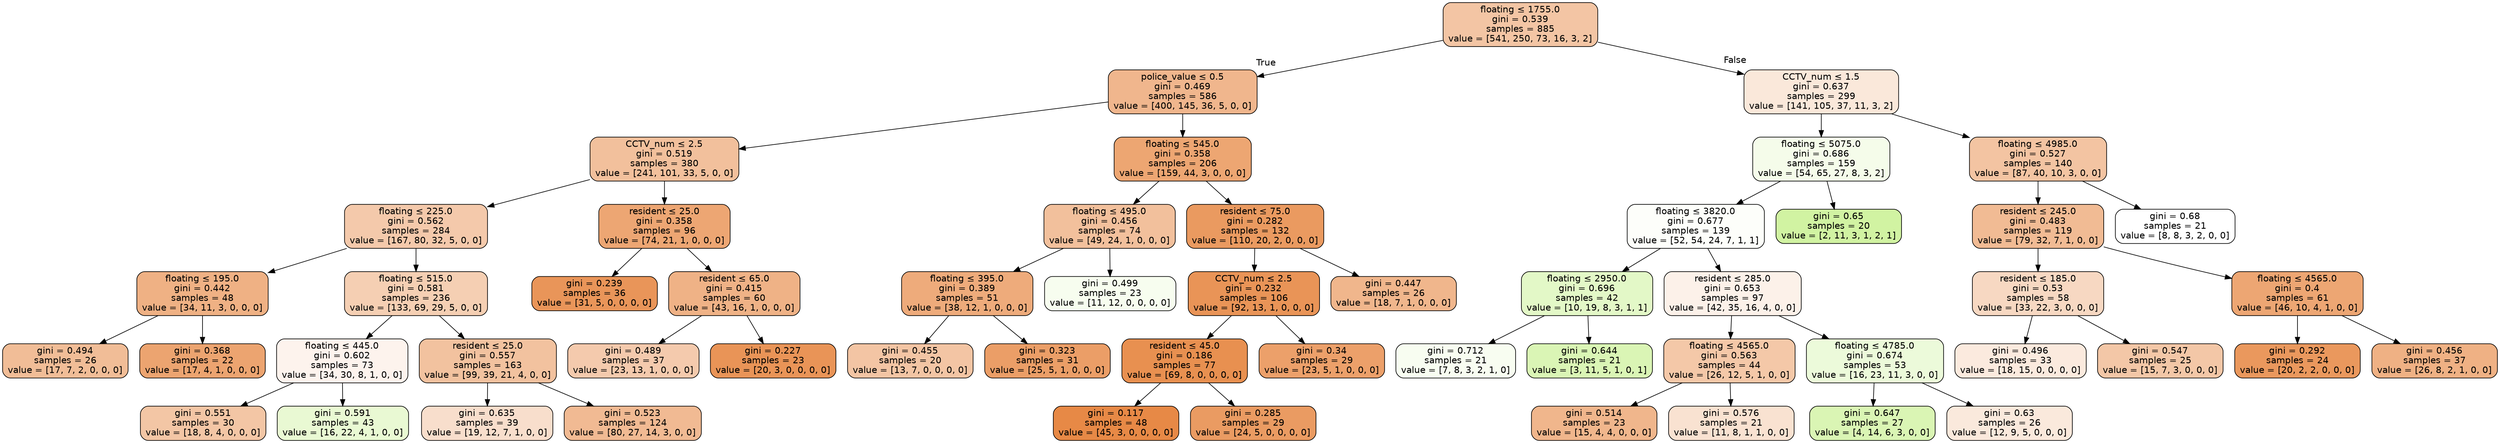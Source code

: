 digraph Tree {
node [shape=box, style="filled, rounded", color="black", fontname=helvetica] ;
edge [fontname=helvetica] ;
0 [label=<floating &le; 1755.0<br/>gini = 0.539<br/>samples = 885<br/>value = [541, 250, 73, 16, 3, 2]>, fillcolor="#f3c5a4"] ;
1 [label=<police_value &le; 0.5<br/>gini = 0.469<br/>samples = 586<br/>value = [400, 145, 36, 5, 0, 0]>, fillcolor="#f0b68d"] ;
0 -> 1 [labeldistance=2.5, labelangle=45, headlabel="True"] ;
2 [label=<CCTV_num &le; 2.5<br/>gini = 0.519<br/>samples = 380<br/>value = [241, 101, 33, 5, 0, 0]>, fillcolor="#f2c09c"] ;
1 -> 2 ;
3 [label=<floating &le; 225.0<br/>gini = 0.562<br/>samples = 284<br/>value = [167, 80, 32, 5, 0, 0]>, fillcolor="#f4c9ab"] ;
2 -> 3 ;
4 [label=<floating &le; 195.0<br/>gini = 0.442<br/>samples = 48<br/>value = [34, 11, 3, 0, 0, 0]>, fillcolor="#efb184"] ;
3 -> 4 ;
5 [label=<gini = 0.494<br/>samples = 26<br/>value = [17, 7, 2, 0, 0, 0]>, fillcolor="#f1bd97"] ;
4 -> 5 ;
6 [label=<gini = 0.368<br/>samples = 22<br/>value = [17, 4, 1, 0, 0, 0]>, fillcolor="#eca470"] ;
4 -> 6 ;
7 [label=<floating &le; 515.0<br/>gini = 0.581<br/>samples = 236<br/>value = [133, 69, 29, 5, 0, 0]>, fillcolor="#f5cfb3"] ;
3 -> 7 ;
8 [label=<floating &le; 445.0<br/>gini = 0.602<br/>samples = 73<br/>value = [34, 30, 8, 1, 0, 0]>, fillcolor="#fdf3ed"] ;
7 -> 8 ;
9 [label=<gini = 0.551<br/>samples = 30<br/>value = [18, 8, 4, 0, 0, 0]>, fillcolor="#f3c6a5"] ;
8 -> 9 ;
10 [label=<gini = 0.591<br/>samples = 43<br/>value = [16, 22, 4, 1, 0, 0]>, fillcolor="#e9f9d3"] ;
8 -> 10 ;
11 [label=<resident &le; 25.0<br/>gini = 0.557<br/>samples = 163<br/>value = [99, 39, 21, 4, 0, 0]>, fillcolor="#f2c29f"] ;
7 -> 11 ;
12 [label=<gini = 0.635<br/>samples = 39<br/>value = [19, 12, 7, 1, 0, 0]>, fillcolor="#f8decc"] ;
11 -> 12 ;
13 [label=<gini = 0.523<br/>samples = 124<br/>value = [80, 27, 14, 3, 0, 0]>, fillcolor="#f1ba93"] ;
11 -> 13 ;
14 [label=<resident &le; 25.0<br/>gini = 0.358<br/>samples = 96<br/>value = [74, 21, 1, 0, 0, 0]>, fillcolor="#eda673"] ;
2 -> 14 ;
15 [label=<gini = 0.239<br/>samples = 36<br/>value = [31, 5, 0, 0, 0, 0]>, fillcolor="#e99559"] ;
14 -> 15 ;
16 [label=<resident &le; 65.0<br/>gini = 0.415<br/>samples = 60<br/>value = [43, 16, 1, 0, 0, 0]>, fillcolor="#efb286"] ;
14 -> 16 ;
17 [label=<gini = 0.489<br/>samples = 37<br/>value = [23, 13, 1, 0, 0, 0]>, fillcolor="#f4caad"] ;
16 -> 17 ;
18 [label=<gini = 0.227<br/>samples = 23<br/>value = [20, 3, 0, 0, 0, 0]>, fillcolor="#e99457"] ;
16 -> 18 ;
19 [label=<floating &le; 545.0<br/>gini = 0.358<br/>samples = 206<br/>value = [159, 44, 3, 0, 0, 0]>, fillcolor="#eda672"] ;
1 -> 19 ;
20 [label=<floating &le; 495.0<br/>gini = 0.456<br/>samples = 74<br/>value = [49, 24, 1, 0, 0, 0]>, fillcolor="#f2c09c"] ;
19 -> 20 ;
21 [label=<floating &le; 395.0<br/>gini = 0.389<br/>samples = 51<br/>value = [38, 12, 1, 0, 0, 0]>, fillcolor="#eeab7b"] ;
20 -> 21 ;
22 [label=<gini = 0.455<br/>samples = 20<br/>value = [13, 7, 0, 0, 0, 0]>, fillcolor="#f3c5a4"] ;
21 -> 22 ;
23 [label=<gini = 0.323<br/>samples = 31<br/>value = [25, 5, 1, 0, 0, 0]>, fillcolor="#eb9e67"] ;
21 -> 23 ;
24 [label=<gini = 0.499<br/>samples = 23<br/>value = [11, 12, 0, 0, 0, 0]>, fillcolor="#f7fdef"] ;
20 -> 24 ;
25 [label=<resident &le; 75.0<br/>gini = 0.282<br/>samples = 132<br/>value = [110, 20, 2, 0, 0, 0]>, fillcolor="#ea9a60"] ;
19 -> 25 ;
26 [label=<CCTV_num &le; 2.5<br/>gini = 0.232<br/>samples = 106<br/>value = [92, 13, 1, 0, 0, 0]>, fillcolor="#e99457"] ;
25 -> 26 ;
27 [label=<resident &le; 45.0<br/>gini = 0.186<br/>samples = 77<br/>value = [69, 8, 0, 0, 0, 0]>, fillcolor="#e89050"] ;
26 -> 27 ;
28 [label=<gini = 0.117<br/>samples = 48<br/>value = [45, 3, 0, 0, 0, 0]>, fillcolor="#e78946"] ;
27 -> 28 ;
29 [label=<gini = 0.285<br/>samples = 29<br/>value = [24, 5, 0, 0, 0, 0]>, fillcolor="#ea9b62"] ;
27 -> 29 ;
30 [label=<gini = 0.34<br/>samples = 29<br/>value = [23, 5, 1, 0, 0, 0]>, fillcolor="#eca06a"] ;
26 -> 30 ;
31 [label=<gini = 0.447<br/>samples = 26<br/>value = [18, 7, 1, 0, 0, 0]>, fillcolor="#f0b68c"] ;
25 -> 31 ;
32 [label=<CCTV_num &le; 1.5<br/>gini = 0.637<br/>samples = 299<br/>value = [141, 105, 37, 11, 3, 2]>, fillcolor="#fae8da"] ;
0 -> 32 [labeldistance=2.5, labelangle=-45, headlabel="False"] ;
33 [label=<floating &le; 5075.0<br/>gini = 0.686<br/>samples = 159<br/>value = [54, 65, 27, 8, 3, 2]>, fillcolor="#f5fcea"] ;
32 -> 33 ;
34 [label=<floating &le; 3820.0<br/>gini = 0.677<br/>samples = 139<br/>value = [52, 54, 24, 7, 1, 1]>, fillcolor="#fdfefa"] ;
33 -> 34 ;
35 [label=<floating &le; 2950.0<br/>gini = 0.696<br/>samples = 42<br/>value = [10, 19, 8, 3, 1, 1]>, fillcolor="#e3f8c7"] ;
34 -> 35 ;
36 [label=<gini = 0.712<br/>samples = 21<br/>value = [7, 8, 3, 2, 1, 0]>, fillcolor="#f8fdf1"] ;
35 -> 36 ;
37 [label=<gini = 0.644<br/>samples = 21<br/>value = [3, 11, 5, 1, 0, 1]>, fillcolor="#daf5b5"] ;
35 -> 37 ;
38 [label=<resident &le; 285.0<br/>gini = 0.653<br/>samples = 97<br/>value = [42, 35, 16, 4, 0, 0]>, fillcolor="#fcf1e9"] ;
34 -> 38 ;
39 [label=<floating &le; 4565.0<br/>gini = 0.563<br/>samples = 44<br/>value = [26, 12, 5, 1, 0, 0]>, fillcolor="#f4c8a8"] ;
38 -> 39 ;
40 [label=<gini = 0.514<br/>samples = 23<br/>value = [15, 4, 4, 0, 0, 0]>, fillcolor="#f0b68c"] ;
39 -> 40 ;
41 [label=<gini = 0.576<br/>samples = 21<br/>value = [11, 8, 1, 1, 0, 0]>, fillcolor="#f9e2d1"] ;
39 -> 41 ;
42 [label=<floating &le; 4785.0<br/>gini = 0.674<br/>samples = 53<br/>value = [16, 23, 11, 3, 0, 0]>, fillcolor="#ecfada"] ;
38 -> 42 ;
43 [label=<gini = 0.647<br/>samples = 27<br/>value = [4, 14, 6, 3, 0, 0]>, fillcolor="#daf5b4"] ;
42 -> 43 ;
44 [label=<gini = 0.63<br/>samples = 26<br/>value = [12, 9, 5, 0, 0, 0]>, fillcolor="#fae9dc"] ;
42 -> 44 ;
45 [label=<gini = 0.65<br/>samples = 20<br/>value = [2, 11, 3, 1, 2, 1]>, fillcolor="#d1f3a2"] ;
33 -> 45 ;
46 [label=<floating &le; 4985.0<br/>gini = 0.527<br/>samples = 140<br/>value = [87, 40, 10, 3, 0, 0]>, fillcolor="#f3c4a2"] ;
32 -> 46 ;
47 [label=<resident &le; 245.0<br/>gini = 0.483<br/>samples = 119<br/>value = [79, 32, 7, 1, 0, 0]>, fillcolor="#f1bb94"] ;
46 -> 47 ;
48 [label=<resident &le; 185.0<br/>gini = 0.53<br/>samples = 58<br/>value = [33, 22, 3, 0, 0, 0]>, fillcolor="#f7d8c2"] ;
47 -> 48 ;
49 [label=<gini = 0.496<br/>samples = 33<br/>value = [18, 15, 0, 0, 0, 0]>, fillcolor="#fbeade"] ;
48 -> 49 ;
50 [label=<gini = 0.547<br/>samples = 25<br/>value = [15, 7, 3, 0, 0, 0]>, fillcolor="#f3c7a7"] ;
48 -> 50 ;
51 [label=<floating &le; 4565.0<br/>gini = 0.4<br/>samples = 61<br/>value = [46, 10, 4, 1, 0, 0]>, fillcolor="#eda673"] ;
47 -> 51 ;
52 [label=<gini = 0.292<br/>samples = 24<br/>value = [20, 2, 2, 0, 0, 0]>, fillcolor="#ea985d"] ;
51 -> 52 ;
53 [label=<gini = 0.456<br/>samples = 37<br/>value = [26, 8, 2, 1, 0, 0]>, fillcolor="#efb184"] ;
51 -> 53 ;
54 [label=<gini = 0.68<br/>samples = 21<br/>value = [8, 8, 3, 2, 0, 0]>, fillcolor="#ffffff"] ;
46 -> 54 ;
}